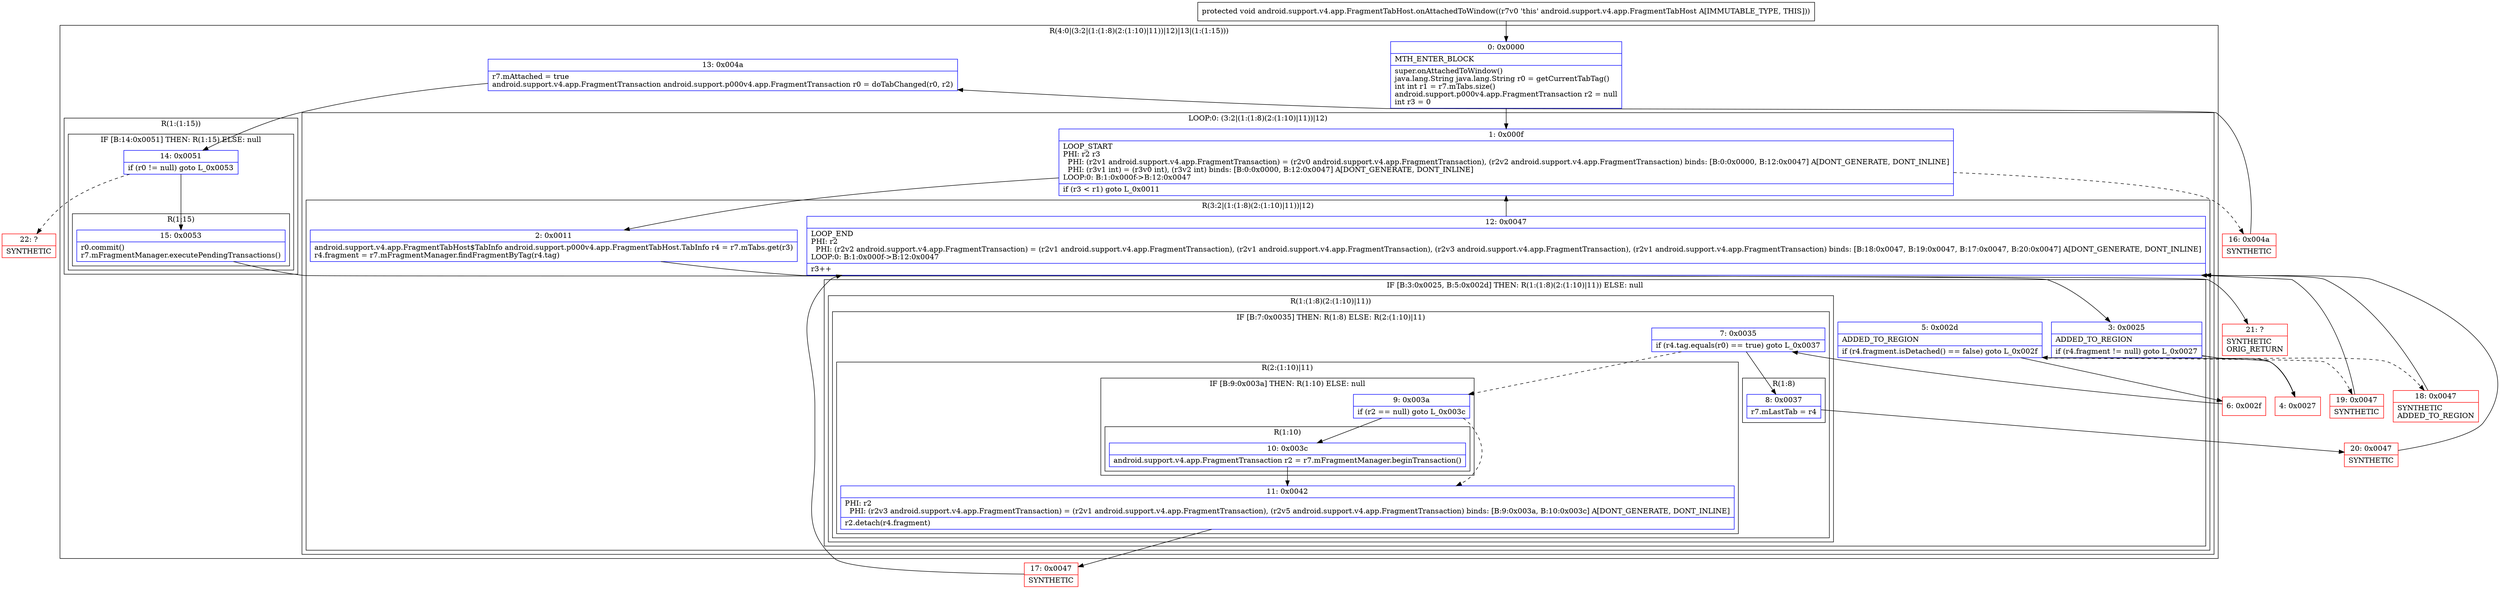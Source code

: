 digraph "CFG forandroid.support.v4.app.FragmentTabHost.onAttachedToWindow()V" {
subgraph cluster_Region_791279907 {
label = "R(4:0|(3:2|(1:(1:8)(2:(1:10)|11))|12)|13|(1:(1:15)))";
node [shape=record,color=blue];
Node_0 [shape=record,label="{0\:\ 0x0000|MTH_ENTER_BLOCK\l|super.onAttachedToWindow()\ljava.lang.String java.lang.String r0 = getCurrentTabTag()\lint int r1 = r7.mTabs.size()\landroid.support.p000v4.app.FragmentTransaction r2 = null\lint r3 = 0\l}"];
subgraph cluster_LoopRegion_2055494921 {
label = "LOOP:0: (3:2|(1:(1:8)(2:(1:10)|11))|12)";
node [shape=record,color=blue];
Node_1 [shape=record,label="{1\:\ 0x000f|LOOP_START\lPHI: r2 r3 \l  PHI: (r2v1 android.support.v4.app.FragmentTransaction) = (r2v0 android.support.v4.app.FragmentTransaction), (r2v2 android.support.v4.app.FragmentTransaction) binds: [B:0:0x0000, B:12:0x0047] A[DONT_GENERATE, DONT_INLINE]\l  PHI: (r3v1 int) = (r3v0 int), (r3v2 int) binds: [B:0:0x0000, B:12:0x0047] A[DONT_GENERATE, DONT_INLINE]\lLOOP:0: B:1:0x000f\-\>B:12:0x0047\l|if (r3 \< r1) goto L_0x0011\l}"];
subgraph cluster_Region_614188550 {
label = "R(3:2|(1:(1:8)(2:(1:10)|11))|12)";
node [shape=record,color=blue];
Node_2 [shape=record,label="{2\:\ 0x0011|android.support.v4.app.FragmentTabHost$TabInfo android.support.p000v4.app.FragmentTabHost.TabInfo r4 = r7.mTabs.get(r3)\lr4.fragment = r7.mFragmentManager.findFragmentByTag(r4.tag)\l}"];
subgraph cluster_IfRegion_1161092684 {
label = "IF [B:3:0x0025, B:5:0x002d] THEN: R(1:(1:8)(2:(1:10)|11)) ELSE: null";
node [shape=record,color=blue];
Node_3 [shape=record,label="{3\:\ 0x0025|ADDED_TO_REGION\l|if (r4.fragment != null) goto L_0x0027\l}"];
Node_5 [shape=record,label="{5\:\ 0x002d|ADDED_TO_REGION\l|if (r4.fragment.isDetached() == false) goto L_0x002f\l}"];
subgraph cluster_Region_783032889 {
label = "R(1:(1:8)(2:(1:10)|11))";
node [shape=record,color=blue];
subgraph cluster_IfRegion_1128693798 {
label = "IF [B:7:0x0035] THEN: R(1:8) ELSE: R(2:(1:10)|11)";
node [shape=record,color=blue];
Node_7 [shape=record,label="{7\:\ 0x0035|if (r4.tag.equals(r0) == true) goto L_0x0037\l}"];
subgraph cluster_Region_1063619354 {
label = "R(1:8)";
node [shape=record,color=blue];
Node_8 [shape=record,label="{8\:\ 0x0037|r7.mLastTab = r4\l}"];
}
subgraph cluster_Region_2083496095 {
label = "R(2:(1:10)|11)";
node [shape=record,color=blue];
subgraph cluster_IfRegion_194991738 {
label = "IF [B:9:0x003a] THEN: R(1:10) ELSE: null";
node [shape=record,color=blue];
Node_9 [shape=record,label="{9\:\ 0x003a|if (r2 == null) goto L_0x003c\l}"];
subgraph cluster_Region_1805601483 {
label = "R(1:10)";
node [shape=record,color=blue];
Node_10 [shape=record,label="{10\:\ 0x003c|android.support.v4.app.FragmentTransaction r2 = r7.mFragmentManager.beginTransaction()\l}"];
}
}
Node_11 [shape=record,label="{11\:\ 0x0042|PHI: r2 \l  PHI: (r2v3 android.support.v4.app.FragmentTransaction) = (r2v1 android.support.v4.app.FragmentTransaction), (r2v5 android.support.v4.app.FragmentTransaction) binds: [B:9:0x003a, B:10:0x003c] A[DONT_GENERATE, DONT_INLINE]\l|r2.detach(r4.fragment)\l}"];
}
}
}
}
Node_12 [shape=record,label="{12\:\ 0x0047|LOOP_END\lPHI: r2 \l  PHI: (r2v2 android.support.v4.app.FragmentTransaction) = (r2v1 android.support.v4.app.FragmentTransaction), (r2v1 android.support.v4.app.FragmentTransaction), (r2v3 android.support.v4.app.FragmentTransaction), (r2v1 android.support.v4.app.FragmentTransaction) binds: [B:18:0x0047, B:19:0x0047, B:17:0x0047, B:20:0x0047] A[DONT_GENERATE, DONT_INLINE]\lLOOP:0: B:1:0x000f\-\>B:12:0x0047\l|r3++\l}"];
}
}
Node_13 [shape=record,label="{13\:\ 0x004a|r7.mAttached = true\landroid.support.v4.app.FragmentTransaction android.support.p000v4.app.FragmentTransaction r0 = doTabChanged(r0, r2)\l}"];
subgraph cluster_Region_950156054 {
label = "R(1:(1:15))";
node [shape=record,color=blue];
subgraph cluster_IfRegion_893589836 {
label = "IF [B:14:0x0051] THEN: R(1:15) ELSE: null";
node [shape=record,color=blue];
Node_14 [shape=record,label="{14\:\ 0x0051|if (r0 != null) goto L_0x0053\l}"];
subgraph cluster_Region_1151251736 {
label = "R(1:15)";
node [shape=record,color=blue];
Node_15 [shape=record,label="{15\:\ 0x0053|r0.commit()\lr7.mFragmentManager.executePendingTransactions()\l}"];
}
}
}
}
Node_4 [shape=record,color=red,label="{4\:\ 0x0027}"];
Node_6 [shape=record,color=red,label="{6\:\ 0x002f}"];
Node_16 [shape=record,color=red,label="{16\:\ 0x004a|SYNTHETIC\l}"];
Node_17 [shape=record,color=red,label="{17\:\ 0x0047|SYNTHETIC\l}"];
Node_18 [shape=record,color=red,label="{18\:\ 0x0047|SYNTHETIC\lADDED_TO_REGION\l}"];
Node_19 [shape=record,color=red,label="{19\:\ 0x0047|SYNTHETIC\l}"];
Node_20 [shape=record,color=red,label="{20\:\ 0x0047|SYNTHETIC\l}"];
Node_21 [shape=record,color=red,label="{21\:\ ?|SYNTHETIC\lORIG_RETURN\l}"];
Node_22 [shape=record,color=red,label="{22\:\ ?|SYNTHETIC\l}"];
MethodNode[shape=record,label="{protected void android.support.v4.app.FragmentTabHost.onAttachedToWindow((r7v0 'this' android.support.v4.app.FragmentTabHost A[IMMUTABLE_TYPE, THIS])) }"];
MethodNode -> Node_0;
Node_0 -> Node_1;
Node_1 -> Node_2;
Node_1 -> Node_16[style=dashed];
Node_2 -> Node_3;
Node_3 -> Node_4;
Node_3 -> Node_18[style=dashed];
Node_5 -> Node_6;
Node_5 -> Node_19[style=dashed];
Node_7 -> Node_8;
Node_7 -> Node_9[style=dashed];
Node_8 -> Node_20;
Node_9 -> Node_10;
Node_9 -> Node_11[style=dashed];
Node_10 -> Node_11;
Node_11 -> Node_17;
Node_12 -> Node_1;
Node_13 -> Node_14;
Node_14 -> Node_15;
Node_14 -> Node_22[style=dashed];
Node_15 -> Node_21;
Node_4 -> Node_5;
Node_6 -> Node_7;
Node_16 -> Node_13;
Node_17 -> Node_12;
Node_18 -> Node_12;
Node_19 -> Node_12;
Node_20 -> Node_12;
}

